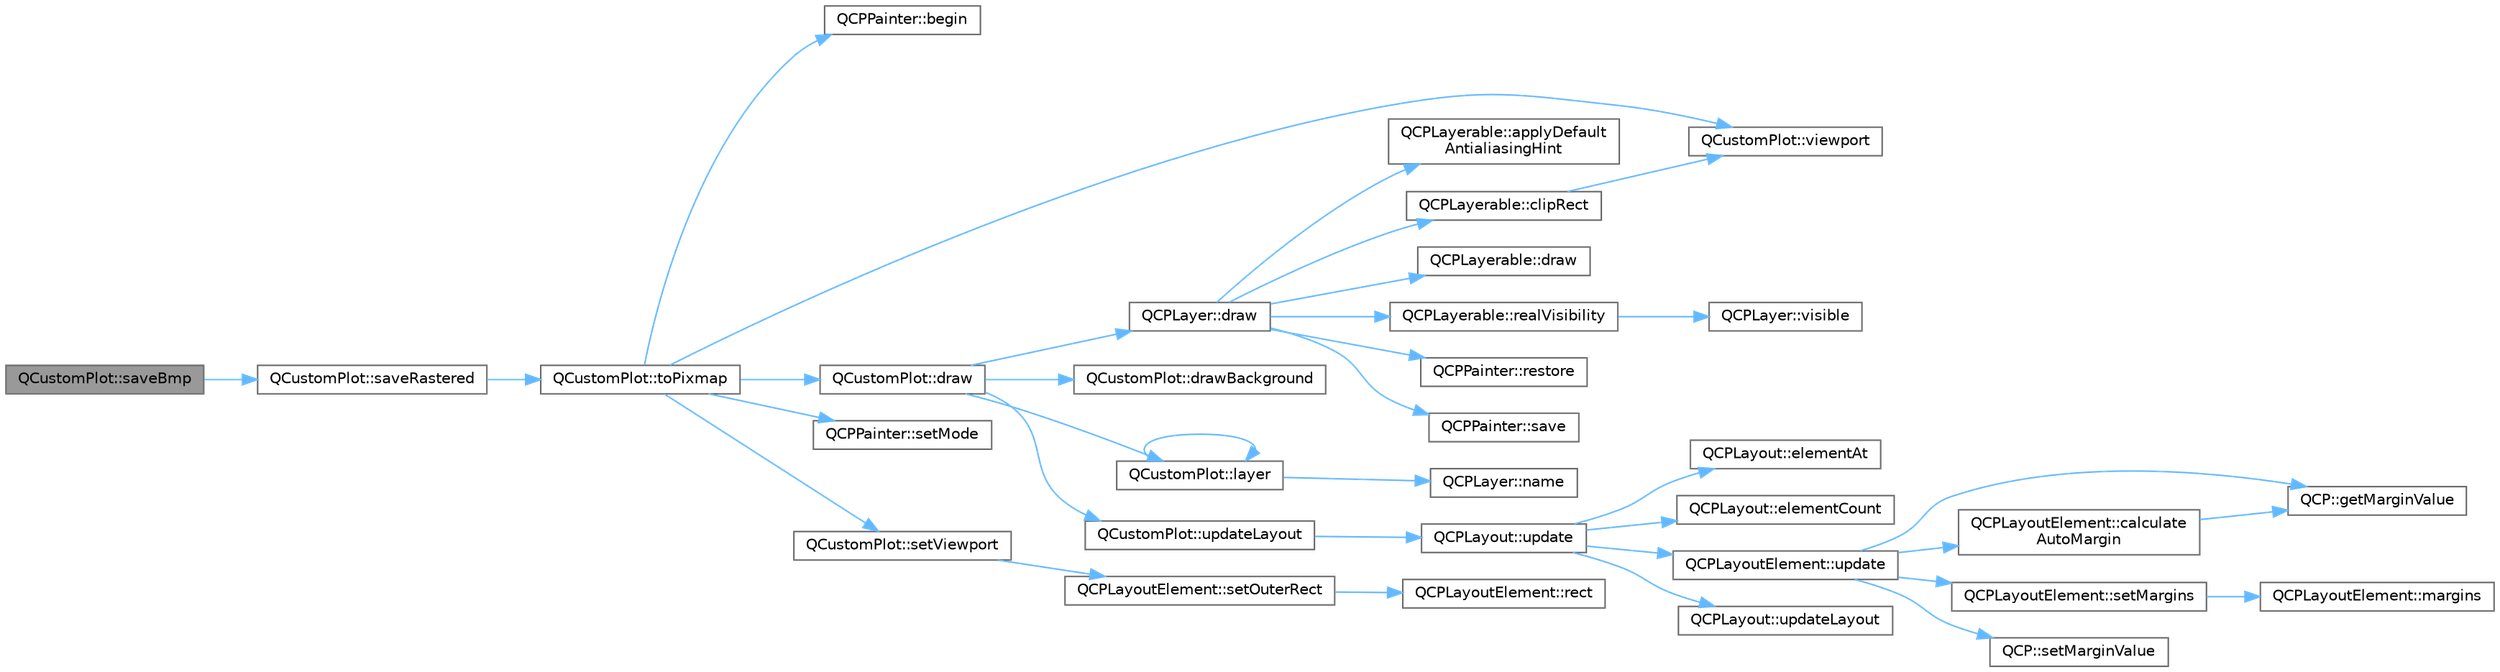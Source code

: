 digraph "QCustomPlot::saveBmp"
{
 // LATEX_PDF_SIZE
  bgcolor="transparent";
  edge [fontname=Helvetica,fontsize=10,labelfontname=Helvetica,labelfontsize=10];
  node [fontname=Helvetica,fontsize=10,shape=box,height=0.2,width=0.4];
  rankdir="LR";
  Node1 [label="QCustomPlot::saveBmp",height=0.2,width=0.4,color="gray40", fillcolor="grey60", style="filled", fontcolor="black",tooltip=" "];
  Node1 -> Node2 [color="steelblue1",style="solid"];
  Node2 [label="QCustomPlot::saveRastered",height=0.2,width=0.4,color="grey40", fillcolor="white", style="filled",URL="$class_q_custom_plot.html#ad7723ce2edfa270632ef42b03a444352",tooltip=" "];
  Node2 -> Node3 [color="steelblue1",style="solid"];
  Node3 [label="QCustomPlot::toPixmap",height=0.2,width=0.4,color="grey40", fillcolor="white", style="filled",URL="$class_q_custom_plot.html#aabb974d71ce96c137dc04eb6eab844fe",tooltip=" "];
  Node3 -> Node4 [color="steelblue1",style="solid"];
  Node4 [label="QCPPainter::begin",height=0.2,width=0.4,color="grey40", fillcolor="white", style="filled",URL="$class_q_c_p_painter.html#a0a41146ccd619dceab6e25ec7b46b044",tooltip=" "];
  Node3 -> Node5 [color="steelblue1",style="solid"];
  Node5 [label="QCustomPlot::draw",height=0.2,width=0.4,color="grey40", fillcolor="white", style="filled",URL="$class_q_custom_plot.html#ad7a7d878bf050f101a43008e7d8fdb52",tooltip=" "];
  Node5 -> Node6 [color="steelblue1",style="solid"];
  Node6 [label="QCPLayer::draw",height=0.2,width=0.4,color="grey40", fillcolor="white", style="filled",URL="$class_q_c_p_layer.html#ab831a99c8d30b15ec4533ca341e8813b",tooltip=" "];
  Node6 -> Node7 [color="steelblue1",style="solid"];
  Node7 [label="QCPLayerable::applyDefault\lAntialiasingHint",height=0.2,width=0.4,color="grey40", fillcolor="white", style="filled",URL="$class_q_c_p_layerable.html#afdf83ddc6a265cbf4c89fe99d3d93473",tooltip=" "];
  Node6 -> Node8 [color="steelblue1",style="solid"];
  Node8 [label="QCPLayerable::clipRect",height=0.2,width=0.4,color="grey40", fillcolor="white", style="filled",URL="$class_q_c_p_layerable.html#acbcfc9ecc75433747b1978a77b1864b3",tooltip=" "];
  Node8 -> Node9 [color="steelblue1",style="solid"];
  Node9 [label="QCustomPlot::viewport",height=0.2,width=0.4,color="grey40", fillcolor="white", style="filled",URL="$class_q_custom_plot.html#a19842409b18f556b256d05e97fffc670",tooltip=" "];
  Node6 -> Node10 [color="steelblue1",style="solid"];
  Node10 [label="QCPLayerable::draw",height=0.2,width=0.4,color="grey40", fillcolor="white", style="filled",URL="$class_q_c_p_layerable.html#aecf2f7087482d4b6a78cb2770e5ed12d",tooltip=" "];
  Node6 -> Node11 [color="steelblue1",style="solid"];
  Node11 [label="QCPLayerable::realVisibility",height=0.2,width=0.4,color="grey40", fillcolor="white", style="filled",URL="$class_q_c_p_layerable.html#ab054e88f15d485defcb95e7376f119e7",tooltip=" "];
  Node11 -> Node12 [color="steelblue1",style="solid"];
  Node12 [label="QCPLayer::visible",height=0.2,width=0.4,color="grey40", fillcolor="white", style="filled",URL="$class_q_c_p_layer.html#ad1cc2d6b32d2abb33c7f449b964e068c",tooltip=" "];
  Node6 -> Node13 [color="steelblue1",style="solid"];
  Node13 [label="QCPPainter::restore",height=0.2,width=0.4,color="grey40", fillcolor="white", style="filled",URL="$class_q_c_p_painter.html#a64908e6298d5bbd83457dc987cc3a022",tooltip=" "];
  Node6 -> Node14 [color="steelblue1",style="solid"];
  Node14 [label="QCPPainter::save",height=0.2,width=0.4,color="grey40", fillcolor="white", style="filled",URL="$class_q_c_p_painter.html#a8fd6821ee6fecbfa04444c9062912abd",tooltip=" "];
  Node5 -> Node15 [color="steelblue1",style="solid"];
  Node15 [label="QCustomPlot::drawBackground",height=0.2,width=0.4,color="grey40", fillcolor="white", style="filled",URL="$class_q_custom_plot.html#a05dd52438cee4353b18c1e53a439008d",tooltip=" "];
  Node5 -> Node16 [color="steelblue1",style="solid"];
  Node16 [label="QCustomPlot::layer",height=0.2,width=0.4,color="grey40", fillcolor="white", style="filled",URL="$class_q_custom_plot.html#a0a96244e7773b242ef23c32b7bdfb159",tooltip=" "];
  Node16 -> Node16 [color="steelblue1",style="solid"];
  Node16 -> Node17 [color="steelblue1",style="solid"];
  Node17 [label="QCPLayer::name",height=0.2,width=0.4,color="grey40", fillcolor="white", style="filled",URL="$class_q_c_p_layer.html#a37806f662b50b588fb1029a14fc5ef50",tooltip=" "];
  Node5 -> Node18 [color="steelblue1",style="solid"];
  Node18 [label="QCustomPlot::updateLayout",height=0.2,width=0.4,color="grey40", fillcolor="white", style="filled",URL="$class_q_custom_plot.html#a6e6693e2c249f65437382ffd93405e04",tooltip=" "];
  Node18 -> Node19 [color="steelblue1",style="solid"];
  Node19 [label="QCPLayout::update",height=0.2,width=0.4,color="grey40", fillcolor="white", style="filled",URL="$class_q_c_p_layout.html#a48ecc9c98ea90b547c3e27a931a8f7bd",tooltip=" "];
  Node19 -> Node20 [color="steelblue1",style="solid"];
  Node20 [label="QCPLayout::elementAt",height=0.2,width=0.4,color="grey40", fillcolor="white", style="filled",URL="$class_q_c_p_layout.html#afa73ca7d859f8a3ee5c73c9b353d2a56",tooltip=" "];
  Node19 -> Node21 [color="steelblue1",style="solid"];
  Node21 [label="QCPLayout::elementCount",height=0.2,width=0.4,color="grey40", fillcolor="white", style="filled",URL="$class_q_c_p_layout.html#a39d3e9ef5d9b82ab1885ba1cb9597e56",tooltip=" "];
  Node19 -> Node22 [color="steelblue1",style="solid"];
  Node22 [label="QCPLayoutElement::update",height=0.2,width=0.4,color="grey40", fillcolor="white", style="filled",URL="$class_q_c_p_layout_element.html#a929c2ec62e0e0e1d8418eaa802e2af9b",tooltip=" "];
  Node22 -> Node23 [color="steelblue1",style="solid"];
  Node23 [label="QCPLayoutElement::calculate\lAutoMargin",height=0.2,width=0.4,color="grey40", fillcolor="white", style="filled",URL="$class_q_c_p_layout_element.html#a005c9f0fe84bc1591a2cf2c46fd477b4",tooltip=" "];
  Node23 -> Node24 [color="steelblue1",style="solid"];
  Node24 [label="QCP::getMarginValue",height=0.2,width=0.4,color="grey40", fillcolor="white", style="filled",URL="$namespace_q_c_p.html#a23a2679d3495c444acc26acc61e35b5b",tooltip=" "];
  Node22 -> Node24 [color="steelblue1",style="solid"];
  Node22 -> Node25 [color="steelblue1",style="solid"];
  Node25 [label="QCPLayoutElement::setMargins",height=0.2,width=0.4,color="grey40", fillcolor="white", style="filled",URL="$class_q_c_p_layout_element.html#a8f450b1f3f992ad576fce2c63d8b79cf",tooltip=" "];
  Node25 -> Node26 [color="steelblue1",style="solid"];
  Node26 [label="QCPLayoutElement::margins",height=0.2,width=0.4,color="grey40", fillcolor="white", style="filled",URL="$class_q_c_p_layout_element.html#af4ac9450aa2d60863bf3a8ea0c940c9d",tooltip=" "];
  Node22 -> Node27 [color="steelblue1",style="solid"];
  Node27 [label="QCP::setMarginValue",height=0.2,width=0.4,color="grey40", fillcolor="white", style="filled",URL="$namespace_q_c_p.html#afbf6e3084c108f2bb4372107945ee82f",tooltip=" "];
  Node19 -> Node28 [color="steelblue1",style="solid"];
  Node28 [label="QCPLayout::updateLayout",height=0.2,width=0.4,color="grey40", fillcolor="white", style="filled",URL="$class_q_c_p_layout.html#a165c77f6287ac92e8d03017ad913378b",tooltip=" "];
  Node3 -> Node29 [color="steelblue1",style="solid"];
  Node29 [label="QCPPainter::setMode",height=0.2,width=0.4,color="grey40", fillcolor="white", style="filled",URL="$class_q_c_p_painter.html#af6b1f7d2bbc548b10aa55d8b6ad49577",tooltip=" "];
  Node3 -> Node30 [color="steelblue1",style="solid"];
  Node30 [label="QCustomPlot::setViewport",height=0.2,width=0.4,color="grey40", fillcolor="white", style="filled",URL="$class_q_custom_plot.html#a3f9bc4b939dd8aaba9339fd09f273fc4",tooltip=" "];
  Node30 -> Node31 [color="steelblue1",style="solid"];
  Node31 [label="QCPLayoutElement::setOuterRect",height=0.2,width=0.4,color="grey40", fillcolor="white", style="filled",URL="$class_q_c_p_layout_element.html#a38975ea13e36de8e53391ce41d94bc0f",tooltip=" "];
  Node31 -> Node32 [color="steelblue1",style="solid"];
  Node32 [label="QCPLayoutElement::rect",height=0.2,width=0.4,color="grey40", fillcolor="white", style="filled",URL="$class_q_c_p_layout_element.html#a208effccfe2cca4a0eaf9393e60f2dd4",tooltip=" "];
  Node3 -> Node9 [color="steelblue1",style="solid"];
}
